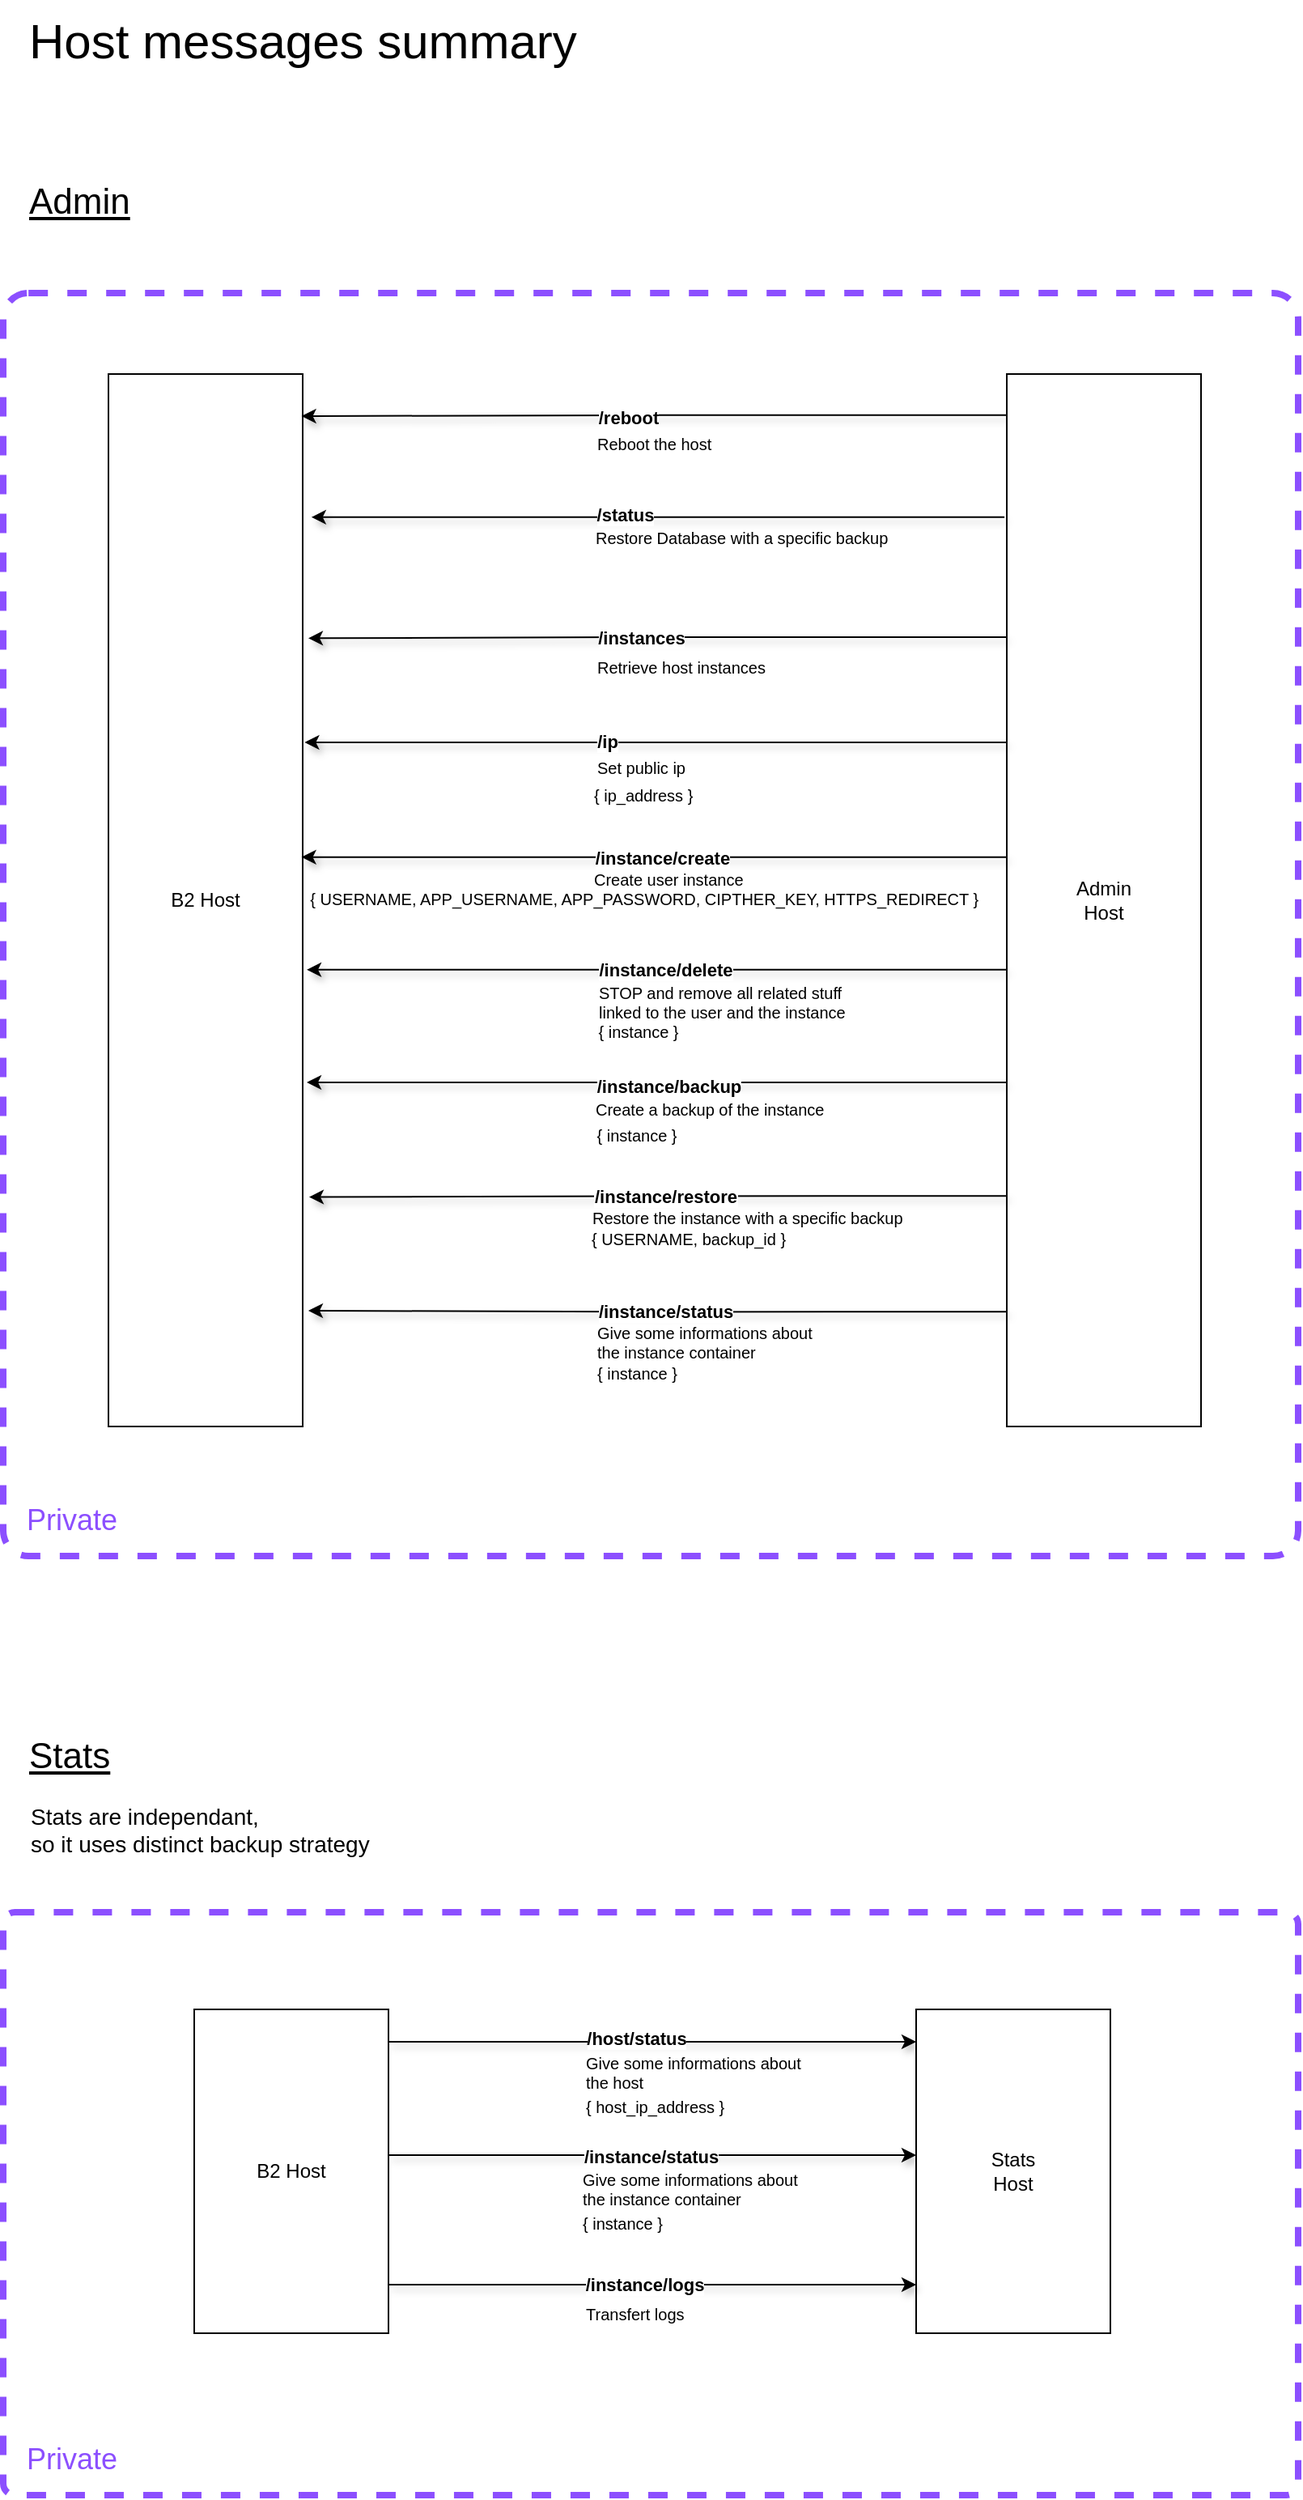 <mxfile version="24.4.8" type="device">
  <diagram name="Host messages summary" id="2YBvvXClWsGukQMizWep">
    <mxGraphModel dx="2074" dy="1196" grid="1" gridSize="10" guides="1" tooltips="1" connect="1" arrows="1" fold="1" page="1" pageScale="1" pageWidth="850" pageHeight="1100" math="0" shadow="0">
      <root>
        <mxCell id="0" />
        <mxCell id="1" parent="0" />
        <mxCell id="MP3uWI7jj2dFw3u_TR2O-50" value="" style="rounded=1;whiteSpace=wrap;html=1;fillColor=none;dashed=1;strokeWidth=4;strokeColor=#8C4FFF;arcSize=2;" parent="1" vertex="1">
          <mxGeometry x="25" y="1190" width="800" height="360" as="geometry" />
        </mxCell>
        <mxCell id="MP3uWI7jj2dFw3u_TR2O-1" value="" style="rounded=1;whiteSpace=wrap;html=1;fillColor=none;dashed=1;strokeWidth=4;strokeColor=#8C4FFF;arcSize=2;" parent="1" vertex="1">
          <mxGeometry x="25" y="190" width="800" height="780" as="geometry" />
        </mxCell>
        <mxCell id="HNctt18qTdj9UZDiPTxx-2" value="B2 Host" style="whiteSpace=wrap;html=1;" parent="1" vertex="1">
          <mxGeometry x="90" y="240" width="120" height="650" as="geometry" />
        </mxCell>
        <mxCell id="HNctt18qTdj9UZDiPTxx-3" value="&lt;font size=&quot;1&quot; style=&quot;&quot;&gt;&lt;span style=&quot;font-size: 30px;&quot;&gt;Host messages summary&lt;/span&gt;&lt;/font&gt;" style="text;html=1;align=left;verticalAlign=middle;resizable=0;points=[];autosize=1;strokeColor=none;fillColor=none;textShadow=0;" parent="1" vertex="1">
          <mxGeometry x="39" y="9" width="360" height="50" as="geometry" />
        </mxCell>
        <mxCell id="HNctt18qTdj9UZDiPTxx-4" value="&lt;font style=&quot;font-size: 22px;&quot;&gt;&lt;u&gt;Stats&lt;/u&gt;&lt;/font&gt;" style="text;html=1;align=left;verticalAlign=middle;resizable=0;points=[];autosize=1;strokeColor=none;fillColor=none;textShadow=0;" parent="1" vertex="1">
          <mxGeometry x="39" y="1074" width="70" height="40" as="geometry" />
        </mxCell>
        <mxCell id="HNctt18qTdj9UZDiPTxx-8" style="edgeStyle=orthogonalEdgeStyle;rounded=0;orthogonalLoop=1;jettySize=auto;html=1;entryX=0.994;entryY=0.04;entryDx=0;entryDy=0;exitX=-0.004;exitY=0.039;exitDx=0;exitDy=0;exitPerimeter=0;entryPerimeter=0;shadow=1;textShadow=1;fontStyle=1" parent="1" source="HNctt18qTdj9UZDiPTxx-5" target="HNctt18qTdj9UZDiPTxx-2" edge="1">
          <mxGeometry relative="1" as="geometry">
            <mxPoint x="584.64" y="266.0" as="sourcePoint" />
            <mxPoint x="261.2" y="265" as="targetPoint" />
            <Array as="points" />
          </mxGeometry>
        </mxCell>
        <mxCell id="HNctt18qTdj9UZDiPTxx-9" value="&lt;b&gt;/reboot&lt;/b&gt;" style="edgeLabel;html=1;align=center;verticalAlign=middle;resizable=0;points=[];textShadow=0;" parent="HNctt18qTdj9UZDiPTxx-8" vertex="1" connectable="0">
          <mxGeometry x="-0.022" y="2" relative="1" as="geometry">
            <mxPoint x="-21" y="-1" as="offset" />
          </mxGeometry>
        </mxCell>
        <mxCell id="HNctt18qTdj9UZDiPTxx-5" value="Admin&lt;br&gt;Host" style="whiteSpace=wrap;html=1;" parent="1" vertex="1">
          <mxGeometry x="645" y="240" width="120" height="650" as="geometry" />
        </mxCell>
        <mxCell id="HNctt18qTdj9UZDiPTxx-10" style="edgeStyle=orthogonalEdgeStyle;rounded=0;orthogonalLoop=1;jettySize=auto;html=1;exitX=0;exitY=0.25;exitDx=0;exitDy=0;entryX=1.029;entryY=0.251;entryDx=0;entryDy=0;entryPerimeter=0;shadow=1;textShadow=1;fontStyle=1" parent="1" source="HNctt18qTdj9UZDiPTxx-5" target="HNctt18qTdj9UZDiPTxx-2" edge="1">
          <mxGeometry relative="1" as="geometry">
            <mxPoint x="584.52" y="404.0" as="sourcePoint" />
            <mxPoint x="261.2" y="404.0" as="targetPoint" />
            <Array as="points" />
          </mxGeometry>
        </mxCell>
        <mxCell id="HNctt18qTdj9UZDiPTxx-11" value="&lt;b&gt;/instances&lt;/b&gt;" style="edgeLabel;html=1;align=center;verticalAlign=middle;resizable=0;points=[];textShadow=0;" parent="HNctt18qTdj9UZDiPTxx-10" vertex="1" connectable="0">
          <mxGeometry x="-0.022" y="2" relative="1" as="geometry">
            <mxPoint x="-15" y="-2" as="offset" />
          </mxGeometry>
        </mxCell>
        <mxCell id="HNctt18qTdj9UZDiPTxx-13" style="edgeStyle=orthogonalEdgeStyle;rounded=0;orthogonalLoop=1;jettySize=auto;html=1;entryX=1.045;entryY=0.136;entryDx=0;entryDy=0;exitX=-0.012;exitY=0.136;exitDx=0;exitDy=0;exitPerimeter=0;entryPerimeter=0;shadow=1;textShadow=1;fontStyle=1" parent="1" source="HNctt18qTdj9UZDiPTxx-5" target="HNctt18qTdj9UZDiPTxx-2" edge="1">
          <mxGeometry relative="1" as="geometry">
            <mxPoint x="585.36" y="327.4" as="sourcePoint" />
            <mxPoint x="260.84" y="328" as="targetPoint" />
          </mxGeometry>
        </mxCell>
        <mxCell id="HNctt18qTdj9UZDiPTxx-14" value="&lt;b&gt;/status&lt;/b&gt;" style="edgeLabel;html=1;align=center;verticalAlign=middle;resizable=0;points=[];textShadow=0;" parent="HNctt18qTdj9UZDiPTxx-13" vertex="1" connectable="0">
          <mxGeometry x="-0.022" y="2" relative="1" as="geometry">
            <mxPoint x="-25" y="-4" as="offset" />
          </mxGeometry>
        </mxCell>
        <mxCell id="HNctt18qTdj9UZDiPTxx-22" value="Stats are independant, &lt;br&gt;so it uses distinct backup strategy" style="text;html=1;align=left;verticalAlign=middle;resizable=0;points=[];autosize=1;strokeColor=none;fillColor=none;fontSize=14;" parent="1" vertex="1">
          <mxGeometry x="40" y="1114" width="230" height="50" as="geometry" />
        </mxCell>
        <mxCell id="HNctt18qTdj9UZDiPTxx-25" style="edgeStyle=orthogonalEdgeStyle;rounded=0;orthogonalLoop=1;jettySize=auto;html=1;exitX=1;exitY=0.25;exitDx=0;exitDy=0;entryX=0;entryY=0.25;entryDx=0;entryDy=0;shadow=1;textShadow=1;fontStyle=1" parent="1" edge="1">
          <mxGeometry relative="1" as="geometry">
            <mxPoint x="263" y="1270" as="sourcePoint" />
            <mxPoint x="589" y="1270" as="targetPoint" />
          </mxGeometry>
        </mxCell>
        <mxCell id="HNctt18qTdj9UZDiPTxx-28" value="&lt;b&gt;/host/status&lt;/b&gt;" style="edgeLabel;html=1;align=center;verticalAlign=middle;resizable=0;points=[];textShadow=0;" parent="HNctt18qTdj9UZDiPTxx-25" vertex="1" connectable="0">
          <mxGeometry x="-0.065" y="2" relative="1" as="geometry">
            <mxPoint as="offset" />
          </mxGeometry>
        </mxCell>
        <mxCell id="HNctt18qTdj9UZDiPTxx-27" style="edgeStyle=orthogonalEdgeStyle;rounded=0;orthogonalLoop=1;jettySize=auto;html=1;exitX=1;exitY=0.75;exitDx=0;exitDy=0;entryX=0;entryY=0.75;entryDx=0;entryDy=0;shadow=1;textShadow=1;fontStyle=1" parent="1" edge="1">
          <mxGeometry relative="1" as="geometry">
            <mxPoint x="263" y="1340.0" as="sourcePoint" />
            <mxPoint x="589" y="1340.0" as="targetPoint" />
          </mxGeometry>
        </mxCell>
        <mxCell id="HNctt18qTdj9UZDiPTxx-31" value="&lt;b&gt;/instance/status&lt;/b&gt;" style="edgeLabel;html=1;align=center;verticalAlign=middle;resizable=0;points=[];textShadow=0;" parent="HNctt18qTdj9UZDiPTxx-27" vertex="1" connectable="0">
          <mxGeometry x="-0.082" y="-1" relative="1" as="geometry">
            <mxPoint x="12" as="offset" />
          </mxGeometry>
        </mxCell>
        <mxCell id="HNctt18qTdj9UZDiPTxx-23" value="B2 Host" style="whiteSpace=wrap;html=1;" parent="1" vertex="1">
          <mxGeometry x="143" y="1250" width="120" height="200" as="geometry" />
        </mxCell>
        <mxCell id="HNctt18qTdj9UZDiPTxx-24" value="Stats&lt;br&gt;Host" style="whiteSpace=wrap;html=1;" parent="1" vertex="1">
          <mxGeometry x="589" y="1250" width="120" height="200" as="geometry" />
        </mxCell>
        <mxCell id="MP3uWI7jj2dFw3u_TR2O-2" value="&lt;font color=&quot;#8c4fff&quot; style=&quot;font-size: 18px;&quot;&gt;Private&lt;/font&gt;" style="text;html=1;align=center;verticalAlign=middle;resizable=0;points=[];autosize=1;strokeColor=none;fillColor=none;textShadow=0;" parent="1" vertex="1">
          <mxGeometry x="27" y="928" width="80" height="40" as="geometry" />
        </mxCell>
        <mxCell id="MP3uWI7jj2dFw3u_TR2O-6" value="&lt;font style=&quot;font-size: 22px;&quot;&gt;&lt;u&gt;Admin&lt;/u&gt;&lt;/font&gt;" style="text;html=1;align=left;verticalAlign=middle;resizable=0;points=[];autosize=1;strokeColor=none;fillColor=none;textShadow=0;" parent="1" vertex="1">
          <mxGeometry x="39" y="114" width="90" height="40" as="geometry" />
        </mxCell>
        <mxCell id="MP3uWI7jj2dFw3u_TR2O-8" value="&lt;font style=&quot;font-size: 10px;&quot;&gt;Retrieve host instances&lt;/font&gt;" style="text;html=1;align=left;verticalAlign=middle;resizable=0;points=[];autosize=1;strokeColor=none;fillColor=none;fontSize=10;" parent="1" vertex="1">
          <mxGeometry x="390" y="406" width="130" height="30" as="geometry" />
        </mxCell>
        <mxCell id="MP3uWI7jj2dFw3u_TR2O-9" value="&lt;font style=&quot;font-size: 10px;&quot;&gt;Restore Database with a specific backup&lt;/font&gt;" style="text;html=1;align=left;verticalAlign=middle;resizable=0;points=[];autosize=1;strokeColor=none;fillColor=none;fontSize=10;" parent="1" vertex="1">
          <mxGeometry x="389" y="326" width="200" height="30" as="geometry" />
        </mxCell>
        <mxCell id="MP3uWI7jj2dFw3u_TR2O-10" style="edgeStyle=orthogonalEdgeStyle;rounded=0;orthogonalLoop=1;jettySize=auto;html=1;entryX=1.01;entryY=0.35;entryDx=0;entryDy=0;exitX=0;exitY=0.35;exitDx=0;exitDy=0;exitPerimeter=0;entryPerimeter=0;shadow=1;textShadow=1;fontStyle=1" parent="1" source="HNctt18qTdj9UZDiPTxx-5" target="HNctt18qTdj9UZDiPTxx-2" edge="1">
          <mxGeometry relative="1" as="geometry">
            <mxPoint x="585.36" y="467.4" as="sourcePoint" />
            <mxPoint x="260.84" y="468" as="targetPoint" />
          </mxGeometry>
        </mxCell>
        <mxCell id="MP3uWI7jj2dFw3u_TR2O-11" value="&lt;b&gt;/ip&lt;/b&gt;" style="edgeLabel;html=1;align=center;verticalAlign=middle;resizable=0;points=[];textShadow=0;" parent="MP3uWI7jj2dFw3u_TR2O-10" vertex="1" connectable="0">
          <mxGeometry x="-0.022" y="2" relative="1" as="geometry">
            <mxPoint x="-35" y="-3" as="offset" />
          </mxGeometry>
        </mxCell>
        <mxCell id="MP3uWI7jj2dFw3u_TR2O-12" value="&lt;font style=&quot;font-size: 10px;&quot;&gt;{ ip_address }&lt;/font&gt;" style="text;html=1;align=left;verticalAlign=middle;resizable=0;points=[];autosize=1;strokeColor=none;fillColor=none;fontSize=10;" parent="1" vertex="1">
          <mxGeometry x="388" y="485" width="80" height="30" as="geometry" />
        </mxCell>
        <mxCell id="MP3uWI7jj2dFw3u_TR2O-13" value="&lt;font style=&quot;font-size: 10px;&quot;&gt;Set public ip&lt;/font&gt;" style="text;html=1;align=left;verticalAlign=middle;resizable=0;points=[];autosize=1;strokeColor=none;fillColor=none;fontSize=10;" parent="1" vertex="1">
          <mxGeometry x="390" y="468" width="80" height="30" as="geometry" />
        </mxCell>
        <mxCell id="MP3uWI7jj2dFw3u_TR2O-14" style="edgeStyle=orthogonalEdgeStyle;rounded=0;orthogonalLoop=1;jettySize=auto;html=1;entryX=0.994;entryY=0.459;entryDx=0;entryDy=0;exitX=0.004;exitY=0.459;exitDx=0;exitDy=0;exitPerimeter=0;entryPerimeter=0;shadow=1;textShadow=1;fontStyle=1" parent="1" source="HNctt18qTdj9UZDiPTxx-5" target="HNctt18qTdj9UZDiPTxx-2" edge="1">
          <mxGeometry relative="1" as="geometry">
            <mxPoint x="585.36" y="537.4" as="sourcePoint" />
            <mxPoint x="260.84" y="538" as="targetPoint" />
          </mxGeometry>
        </mxCell>
        <mxCell id="MP3uWI7jj2dFw3u_TR2O-15" value="&lt;b&gt;/instance/create&lt;/b&gt;" style="edgeLabel;html=1;align=center;verticalAlign=middle;resizable=0;points=[];textShadow=0;" parent="MP3uWI7jj2dFw3u_TR2O-14" vertex="1" connectable="0">
          <mxGeometry x="-0.022" y="2" relative="1" as="geometry">
            <mxPoint y="-2" as="offset" />
          </mxGeometry>
        </mxCell>
        <mxCell id="MP3uWI7jj2dFw3u_TR2O-17" value="Create user instance" style="text;html=1;align=left;verticalAlign=middle;resizable=0;points=[];autosize=1;strokeColor=none;fillColor=none;fontSize=10;" parent="1" vertex="1">
          <mxGeometry x="388" y="537" width="120" height="30" as="geometry" />
        </mxCell>
        <mxCell id="MP3uWI7jj2dFw3u_TR2O-18" style="edgeStyle=orthogonalEdgeStyle;rounded=0;orthogonalLoop=1;jettySize=auto;html=1;entryX=1.021;entryY=0.566;entryDx=0;entryDy=0;entryPerimeter=0;exitX=0;exitY=0.566;exitDx=0;exitDy=0;exitPerimeter=0;shadow=1;textShadow=1;fontStyle=1" parent="1" source="HNctt18qTdj9UZDiPTxx-5" target="HNctt18qTdj9UZDiPTxx-2" edge="1">
          <mxGeometry relative="1" as="geometry">
            <mxPoint x="627" y="608" as="sourcePoint" />
            <mxPoint x="260.84" y="608" as="targetPoint" />
          </mxGeometry>
        </mxCell>
        <mxCell id="MP3uWI7jj2dFw3u_TR2O-19" value="&lt;b&gt;/instance/delete&lt;/b&gt;" style="edgeLabel;html=1;align=center;verticalAlign=middle;resizable=0;points=[];textShadow=0;" parent="MP3uWI7jj2dFw3u_TR2O-18" vertex="1" connectable="0">
          <mxGeometry x="-0.022" y="2" relative="1" as="geometry">
            <mxPoint y="-2" as="offset" />
          </mxGeometry>
        </mxCell>
        <mxCell id="MP3uWI7jj2dFw3u_TR2O-20" value="&lt;font style=&quot;font-size: 10px;&quot;&gt;{ instance }&lt;/font&gt;" style="text;html=1;align=center;verticalAlign=middle;resizable=0;points=[];autosize=1;strokeColor=none;fillColor=none;fontSize=10;" parent="1" vertex="1">
          <mxGeometry x="382" y="631" width="70" height="30" as="geometry" />
        </mxCell>
        <mxCell id="MP3uWI7jj2dFw3u_TR2O-21" value="STOP and remove all related stuff &lt;br&gt;linked to the user and the instance" style="text;html=1;align=left;verticalAlign=middle;resizable=0;points=[];autosize=1;strokeColor=none;fillColor=none;fontSize=10;" parent="1" vertex="1">
          <mxGeometry x="391" y="608" width="180" height="40" as="geometry" />
        </mxCell>
        <mxCell id="MP3uWI7jj2dFw3u_TR2O-22" style="edgeStyle=orthogonalEdgeStyle;rounded=0;orthogonalLoop=1;jettySize=auto;html=1;entryX=1.021;entryY=0.673;entryDx=0;entryDy=0;exitX=-0.004;exitY=0.673;exitDx=0;exitDy=0;exitPerimeter=0;entryPerimeter=0;shadow=1;textShadow=1;fontStyle=1" parent="1" source="HNctt18qTdj9UZDiPTxx-5" target="HNctt18qTdj9UZDiPTxx-2" edge="1">
          <mxGeometry relative="1" as="geometry">
            <mxPoint x="585.36" y="677.4" as="sourcePoint" />
            <mxPoint x="260.84" y="678" as="targetPoint" />
          </mxGeometry>
        </mxCell>
        <mxCell id="MP3uWI7jj2dFw3u_TR2O-23" value="&lt;b&gt;/instance/backup&lt;/b&gt;" style="edgeLabel;html=1;align=center;verticalAlign=middle;resizable=0;points=[];textShadow=0;" parent="MP3uWI7jj2dFw3u_TR2O-22" vertex="1" connectable="0">
          <mxGeometry x="-0.022" y="2" relative="1" as="geometry">
            <mxPoint x="2" as="offset" />
          </mxGeometry>
        </mxCell>
        <mxCell id="MP3uWI7jj2dFw3u_TR2O-25" value="&lt;font style=&quot;font-size: 10px;&quot;&gt;Create a backup of the instance&lt;/font&gt;" style="text;html=1;align=left;verticalAlign=middle;resizable=0;points=[];autosize=1;strokeColor=none;fillColor=none;fontSize=10;" parent="1" vertex="1">
          <mxGeometry x="389" y="679" width="160" height="30" as="geometry" />
        </mxCell>
        <mxCell id="MP3uWI7jj2dFw3u_TR2O-26" style="edgeStyle=orthogonalEdgeStyle;rounded=0;orthogonalLoop=1;jettySize=auto;html=1;entryX=1.033;entryY=0.782;entryDx=0;entryDy=0;exitX=0.004;exitY=0.781;exitDx=0;exitDy=0;exitPerimeter=0;entryPerimeter=0;shadow=1;textShadow=1;fontStyle=1" parent="1" source="HNctt18qTdj9UZDiPTxx-5" target="HNctt18qTdj9UZDiPTxx-2" edge="1">
          <mxGeometry relative="1" as="geometry">
            <mxPoint x="585.36" y="747.4" as="sourcePoint" />
            <mxPoint x="260.84" y="748" as="targetPoint" />
          </mxGeometry>
        </mxCell>
        <mxCell id="MP3uWI7jj2dFw3u_TR2O-27" value="&lt;b&gt;/instance/restore&lt;/b&gt;" style="edgeLabel;html=1;align=center;verticalAlign=middle;resizable=0;points=[];textShadow=0;" parent="MP3uWI7jj2dFw3u_TR2O-26" vertex="1" connectable="0">
          <mxGeometry x="-0.022" y="2" relative="1" as="geometry">
            <mxPoint y="-2" as="offset" />
          </mxGeometry>
        </mxCell>
        <mxCell id="MP3uWI7jj2dFw3u_TR2O-28" value="&lt;font style=&quot;font-size: 10px;&quot;&gt;{ USERNAME, backup_id }&lt;/font&gt;" style="text;html=1;align=center;verticalAlign=middle;resizable=0;points=[];autosize=1;strokeColor=none;fillColor=none;fontSize=10;" parent="1" vertex="1">
          <mxGeometry x="378" y="759" width="140" height="30" as="geometry" />
        </mxCell>
        <mxCell id="MP3uWI7jj2dFw3u_TR2O-29" value="&lt;font style=&quot;font-size: 10px;&quot;&gt;Restore the instance with a specific backup&lt;/font&gt;" style="text;html=1;align=left;verticalAlign=middle;resizable=0;points=[];autosize=1;strokeColor=none;fillColor=none;fontSize=10;" parent="1" vertex="1">
          <mxGeometry x="387" y="746" width="220" height="30" as="geometry" />
        </mxCell>
        <mxCell id="MP3uWI7jj2dFw3u_TR2O-30" style="edgeStyle=orthogonalEdgeStyle;rounded=0;orthogonalLoop=1;jettySize=auto;html=1;entryX=1.029;entryY=0.89;entryDx=0;entryDy=0;entryPerimeter=0;exitX=0.004;exitY=0.891;exitDx=0;exitDy=0;exitPerimeter=0;shadow=1;textShadow=1;fontStyle=1" parent="1" source="HNctt18qTdj9UZDiPTxx-5" target="HNctt18qTdj9UZDiPTxx-2" edge="1">
          <mxGeometry relative="1" as="geometry">
            <mxPoint x="637" y="818" as="sourcePoint" />
            <mxPoint x="260.84" y="818" as="targetPoint" />
          </mxGeometry>
        </mxCell>
        <mxCell id="MP3uWI7jj2dFw3u_TR2O-31" value="&lt;b&gt;/instance/status&lt;/b&gt;" style="edgeLabel;html=1;align=center;verticalAlign=middle;resizable=0;points=[];textShadow=0;" parent="MP3uWI7jj2dFw3u_TR2O-30" vertex="1" connectable="0">
          <mxGeometry x="-0.022" y="2" relative="1" as="geometry">
            <mxPoint y="-2" as="offset" />
          </mxGeometry>
        </mxCell>
        <mxCell id="MP3uWI7jj2dFw3u_TR2O-32" value="&lt;font style=&quot;font-size: 10px;&quot;&gt;{ instance }&lt;/font&gt;" style="text;html=1;align=left;verticalAlign=middle;resizable=0;points=[];autosize=1;strokeColor=none;fillColor=none;fontSize=10;" parent="1" vertex="1">
          <mxGeometry x="390" y="842" width="70" height="30" as="geometry" />
        </mxCell>
        <mxCell id="MP3uWI7jj2dFw3u_TR2O-33" value="&lt;font style=&quot;font-size: 10px;&quot;&gt;Give some informations about &lt;br&gt;the instance container&lt;/font&gt;" style="text;html=1;align=left;verticalAlign=middle;resizable=0;points=[];autosize=1;strokeColor=none;fillColor=none;fontSize=10;" parent="1" vertex="1">
          <mxGeometry x="390" y="818" width="160" height="40" as="geometry" />
        </mxCell>
        <mxCell id="MP3uWI7jj2dFw3u_TR2O-48" value="&lt;font style=&quot;font-size: 10px;&quot;&gt;{ USERNAME, APP_USERNAME, APP_PASSWORD, CIPTHER_KEY, HTTPS_REDIRECT }&amp;nbsp;&lt;/font&gt;" style="text;html=1;align=center;verticalAlign=middle;resizable=0;points=[];autosize=1;strokeColor=none;fillColor=none;fontSize=10;" parent="1" vertex="1">
          <mxGeometry x="202" y="549" width="440" height="30" as="geometry" />
        </mxCell>
        <mxCell id="MP3uWI7jj2dFw3u_TR2O-49" value="&lt;font style=&quot;font-size: 10px;&quot;&gt;{ instance }&lt;/font&gt;" style="text;html=1;align=center;verticalAlign=middle;resizable=0;points=[];autosize=1;strokeColor=none;fillColor=none;fontSize=10;" parent="1" vertex="1">
          <mxGeometry x="381" y="695" width="70" height="30" as="geometry" />
        </mxCell>
        <mxCell id="MP3uWI7jj2dFw3u_TR2O-51" value="&lt;font color=&quot;#8c4fff&quot; style=&quot;font-size: 18px;&quot;&gt;Private&lt;/font&gt;" style="text;html=1;align=center;verticalAlign=middle;resizable=0;points=[];autosize=1;strokeColor=none;fillColor=none;textShadow=0;" parent="1" vertex="1">
          <mxGeometry x="27" y="1508" width="80" height="40" as="geometry" />
        </mxCell>
        <mxCell id="MP3uWI7jj2dFw3u_TR2O-52" style="edgeStyle=orthogonalEdgeStyle;rounded=0;orthogonalLoop=1;jettySize=auto;html=1;exitX=1;exitY=0.75;exitDx=0;exitDy=0;entryX=0;entryY=0.75;entryDx=0;entryDy=0;shadow=1;textShadow=1;fontStyle=1;endArrow=classic;endFill=1;startArrow=none;startFill=0;" parent="1" edge="1">
          <mxGeometry relative="1" as="geometry">
            <mxPoint x="263" y="1420.0" as="sourcePoint" />
            <mxPoint x="589" y="1420.0" as="targetPoint" />
          </mxGeometry>
        </mxCell>
        <mxCell id="MP3uWI7jj2dFw3u_TR2O-53" value="&lt;b&gt;/instance/logs&lt;/b&gt;" style="edgeLabel;html=1;align=center;verticalAlign=middle;resizable=0;points=[];textShadow=0;" parent="MP3uWI7jj2dFw3u_TR2O-52" vertex="1" connectable="0">
          <mxGeometry x="-0.082" y="-1" relative="1" as="geometry">
            <mxPoint x="8" y="-1" as="offset" />
          </mxGeometry>
        </mxCell>
        <mxCell id="MP3uWI7jj2dFw3u_TR2O-54" value="&lt;font style=&quot;font-size: 10px;&quot;&gt;{ host_ip_address }&lt;/font&gt;" style="text;html=1;align=left;verticalAlign=middle;resizable=0;points=[];autosize=1;strokeColor=none;fillColor=none;fontSize=10;" parent="1" vertex="1">
          <mxGeometry x="383" y="1295" width="110" height="30" as="geometry" />
        </mxCell>
        <mxCell id="MP3uWI7jj2dFw3u_TR2O-55" value="&lt;font style=&quot;font-size: 10px;&quot;&gt;Give some informations about &lt;br&gt;the host&lt;/font&gt;" style="text;html=1;align=left;verticalAlign=middle;resizable=0;points=[];autosize=1;strokeColor=none;fillColor=none;fontSize=10;" parent="1" vertex="1">
          <mxGeometry x="383" y="1269" width="160" height="40" as="geometry" />
        </mxCell>
        <mxCell id="MP3uWI7jj2dFw3u_TR2O-56" value="&lt;font style=&quot;font-size: 10px;&quot;&gt;{ instance }&lt;/font&gt;" style="text;html=1;align=left;verticalAlign=middle;resizable=0;points=[];autosize=1;strokeColor=none;fillColor=none;fontSize=10;" parent="1" vertex="1">
          <mxGeometry x="381" y="1367" width="70" height="30" as="geometry" />
        </mxCell>
        <mxCell id="MP3uWI7jj2dFw3u_TR2O-57" value="&lt;font style=&quot;font-size: 10px;&quot;&gt;Give some informations about &lt;br&gt;the instance container&lt;/font&gt;" style="text;html=1;align=left;verticalAlign=middle;resizable=0;points=[];autosize=1;strokeColor=none;fillColor=none;fontSize=10;" parent="1" vertex="1">
          <mxGeometry x="381" y="1341" width="160" height="40" as="geometry" />
        </mxCell>
        <mxCell id="MP3uWI7jj2dFw3u_TR2O-58" value="Transfert logs" style="text;html=1;align=left;verticalAlign=middle;resizable=0;points=[];autosize=1;strokeColor=none;fillColor=none;fontSize=10;" parent="1" vertex="1">
          <mxGeometry x="383" y="1423" width="80" height="30" as="geometry" />
        </mxCell>
        <mxCell id="x_ikKN0M_AUhyGE74kWF-1" value="&lt;font style=&quot;font-size: 10px;&quot;&gt;Reboot the host&lt;/font&gt;" style="text;html=1;align=left;verticalAlign=middle;resizable=0;points=[];autosize=1;strokeColor=none;fillColor=none;fontSize=10;" parent="1" vertex="1">
          <mxGeometry x="390" y="268" width="90" height="30" as="geometry" />
        </mxCell>
      </root>
    </mxGraphModel>
  </diagram>
</mxfile>
